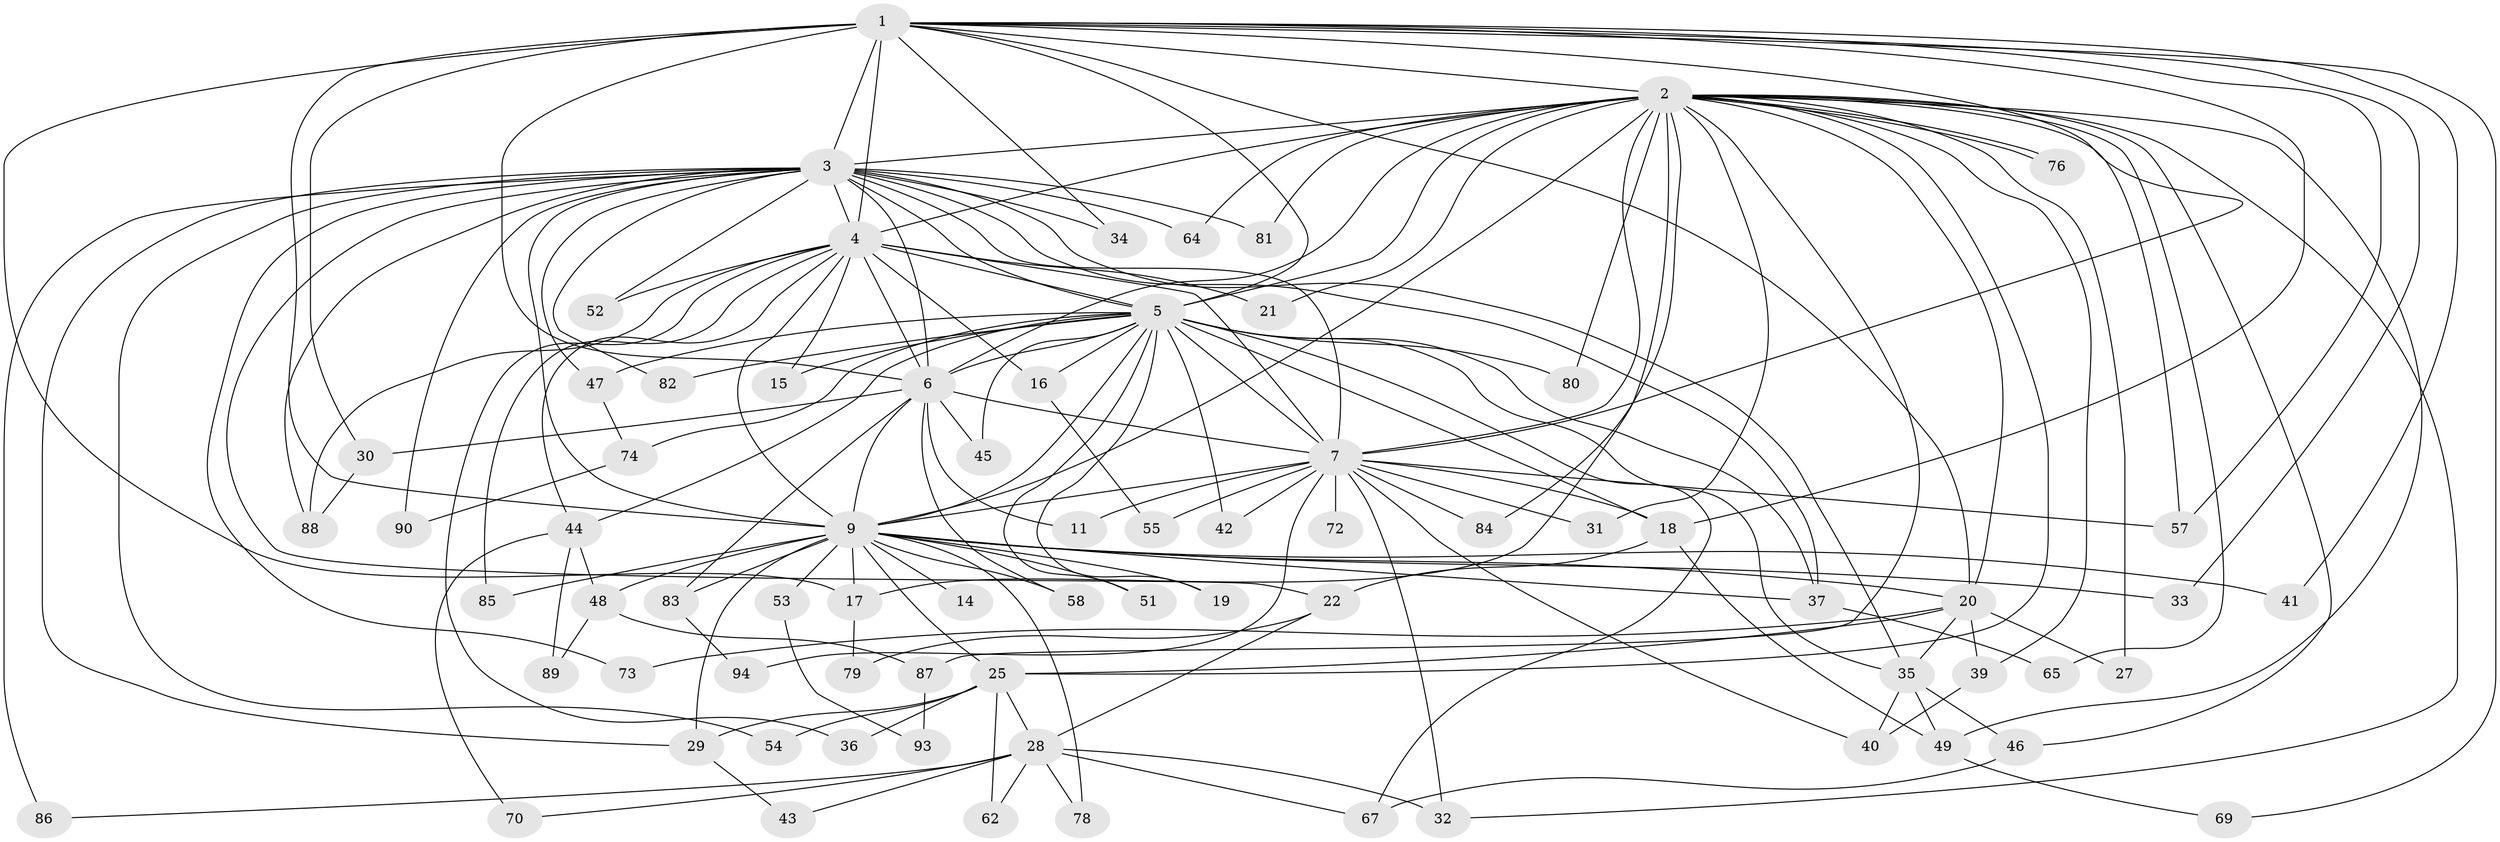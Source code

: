 // original degree distribution, {13: 0.021052631578947368, 23: 0.010526315789473684, 25: 0.010526315789473684, 19: 0.010526315789473684, 24: 0.010526315789473684, 22: 0.021052631578947368, 17: 0.010526315789473684, 14: 0.010526315789473684, 2: 0.5368421052631579, 4: 0.11578947368421053, 3: 0.17894736842105263, 7: 0.021052631578947368, 8: 0.021052631578947368, 6: 0.010526315789473684, 5: 0.010526315789473684}
// Generated by graph-tools (version 1.1) at 2025/11/02/27/25 16:11:06]
// undirected, 73 vertices, 168 edges
graph export_dot {
graph [start="1"]
  node [color=gray90,style=filled];
  1 [super="+8"];
  2 [super="+23"];
  3 [super="+66"];
  4 [super="+12"];
  5 [super="+13"];
  6 [super="+26"];
  7 [super="+24"];
  9 [super="+10"];
  11;
  14;
  15;
  16;
  17 [super="+77"];
  18 [super="+63"];
  19;
  20 [super="+61"];
  21;
  22;
  25 [super="+68"];
  27;
  28 [super="+71"];
  29 [super="+38"];
  30 [super="+50"];
  31;
  32 [super="+95"];
  33 [super="+56"];
  34;
  35;
  36;
  37 [super="+60"];
  39 [super="+59"];
  40;
  41;
  42;
  43;
  44;
  45;
  46;
  47;
  48;
  49 [super="+75"];
  51;
  52;
  53;
  54;
  55;
  57 [super="+92"];
  58;
  62;
  64;
  65;
  67;
  69;
  70;
  72;
  73;
  74;
  76;
  78;
  79;
  80;
  81;
  82;
  83;
  84;
  85;
  86;
  87;
  88 [super="+91"];
  89;
  90;
  93;
  94;
  1 -- 2 [weight=2];
  1 -- 3 [weight=2];
  1 -- 4 [weight=2];
  1 -- 5 [weight=2];
  1 -- 6 [weight=3];
  1 -- 7 [weight=2];
  1 -- 9 [weight=4];
  1 -- 30 [weight=2];
  1 -- 20;
  1 -- 33;
  1 -- 34;
  1 -- 69;
  1 -- 41;
  1 -- 18;
  1 -- 57;
  1 -- 17;
  2 -- 3 [weight=2];
  2 -- 4;
  2 -- 5;
  2 -- 6;
  2 -- 7;
  2 -- 9 [weight=2];
  2 -- 17;
  2 -- 20;
  2 -- 21;
  2 -- 27;
  2 -- 31;
  2 -- 49;
  2 -- 64;
  2 -- 76;
  2 -- 76;
  2 -- 80;
  2 -- 81;
  2 -- 87;
  2 -- 32;
  2 -- 65;
  2 -- 39;
  2 -- 46;
  2 -- 84;
  2 -- 25;
  2 -- 57;
  3 -- 4;
  3 -- 5;
  3 -- 6;
  3 -- 7;
  3 -- 9 [weight=2];
  3 -- 22;
  3 -- 29;
  3 -- 34;
  3 -- 47;
  3 -- 52;
  3 -- 54;
  3 -- 64;
  3 -- 73;
  3 -- 81;
  3 -- 82;
  3 -- 86;
  3 -- 88;
  3 -- 90;
  3 -- 37;
  3 -- 35;
  4 -- 5 [weight=2];
  4 -- 6;
  4 -- 7 [weight=2];
  4 -- 9 [weight=2];
  4 -- 15;
  4 -- 16;
  4 -- 21;
  4 -- 36;
  4 -- 44;
  4 -- 52;
  4 -- 85;
  4 -- 88;
  5 -- 6;
  5 -- 7 [weight=2];
  5 -- 9 [weight=2];
  5 -- 15;
  5 -- 16;
  5 -- 19;
  5 -- 35;
  5 -- 37;
  5 -- 42;
  5 -- 44;
  5 -- 45;
  5 -- 47;
  5 -- 51;
  5 -- 74;
  5 -- 80;
  5 -- 82;
  5 -- 67;
  5 -- 18;
  6 -- 7;
  6 -- 9 [weight=2];
  6 -- 11;
  6 -- 58;
  6 -- 83;
  6 -- 45;
  6 -- 30;
  7 -- 9 [weight=2];
  7 -- 11;
  7 -- 18;
  7 -- 31;
  7 -- 32;
  7 -- 40;
  7 -- 42;
  7 -- 55;
  7 -- 57;
  7 -- 72 [weight=2];
  7 -- 84;
  7 -- 94;
  9 -- 14 [weight=2];
  9 -- 17;
  9 -- 48;
  9 -- 53 [weight=2];
  9 -- 85;
  9 -- 78;
  9 -- 19;
  9 -- 20;
  9 -- 83;
  9 -- 25;
  9 -- 29;
  9 -- 37;
  9 -- 41;
  9 -- 51;
  9 -- 58;
  9 -- 33;
  16 -- 55;
  17 -- 79;
  18 -- 22;
  18 -- 49;
  20 -- 27;
  20 -- 35;
  20 -- 39;
  20 -- 73;
  20 -- 25;
  22 -- 28;
  22 -- 79;
  25 -- 28;
  25 -- 36;
  25 -- 54;
  25 -- 62;
  25 -- 29;
  28 -- 32;
  28 -- 43;
  28 -- 62;
  28 -- 70;
  28 -- 78;
  28 -- 67;
  28 -- 86;
  29 -- 43;
  30 -- 88;
  35 -- 40;
  35 -- 46;
  35 -- 49;
  37 -- 65;
  39 -- 40;
  44 -- 48;
  44 -- 70;
  44 -- 89;
  46 -- 67;
  47 -- 74;
  48 -- 87;
  48 -- 89;
  49 -- 69;
  53 -- 93;
  74 -- 90;
  83 -- 94;
  87 -- 93;
}
